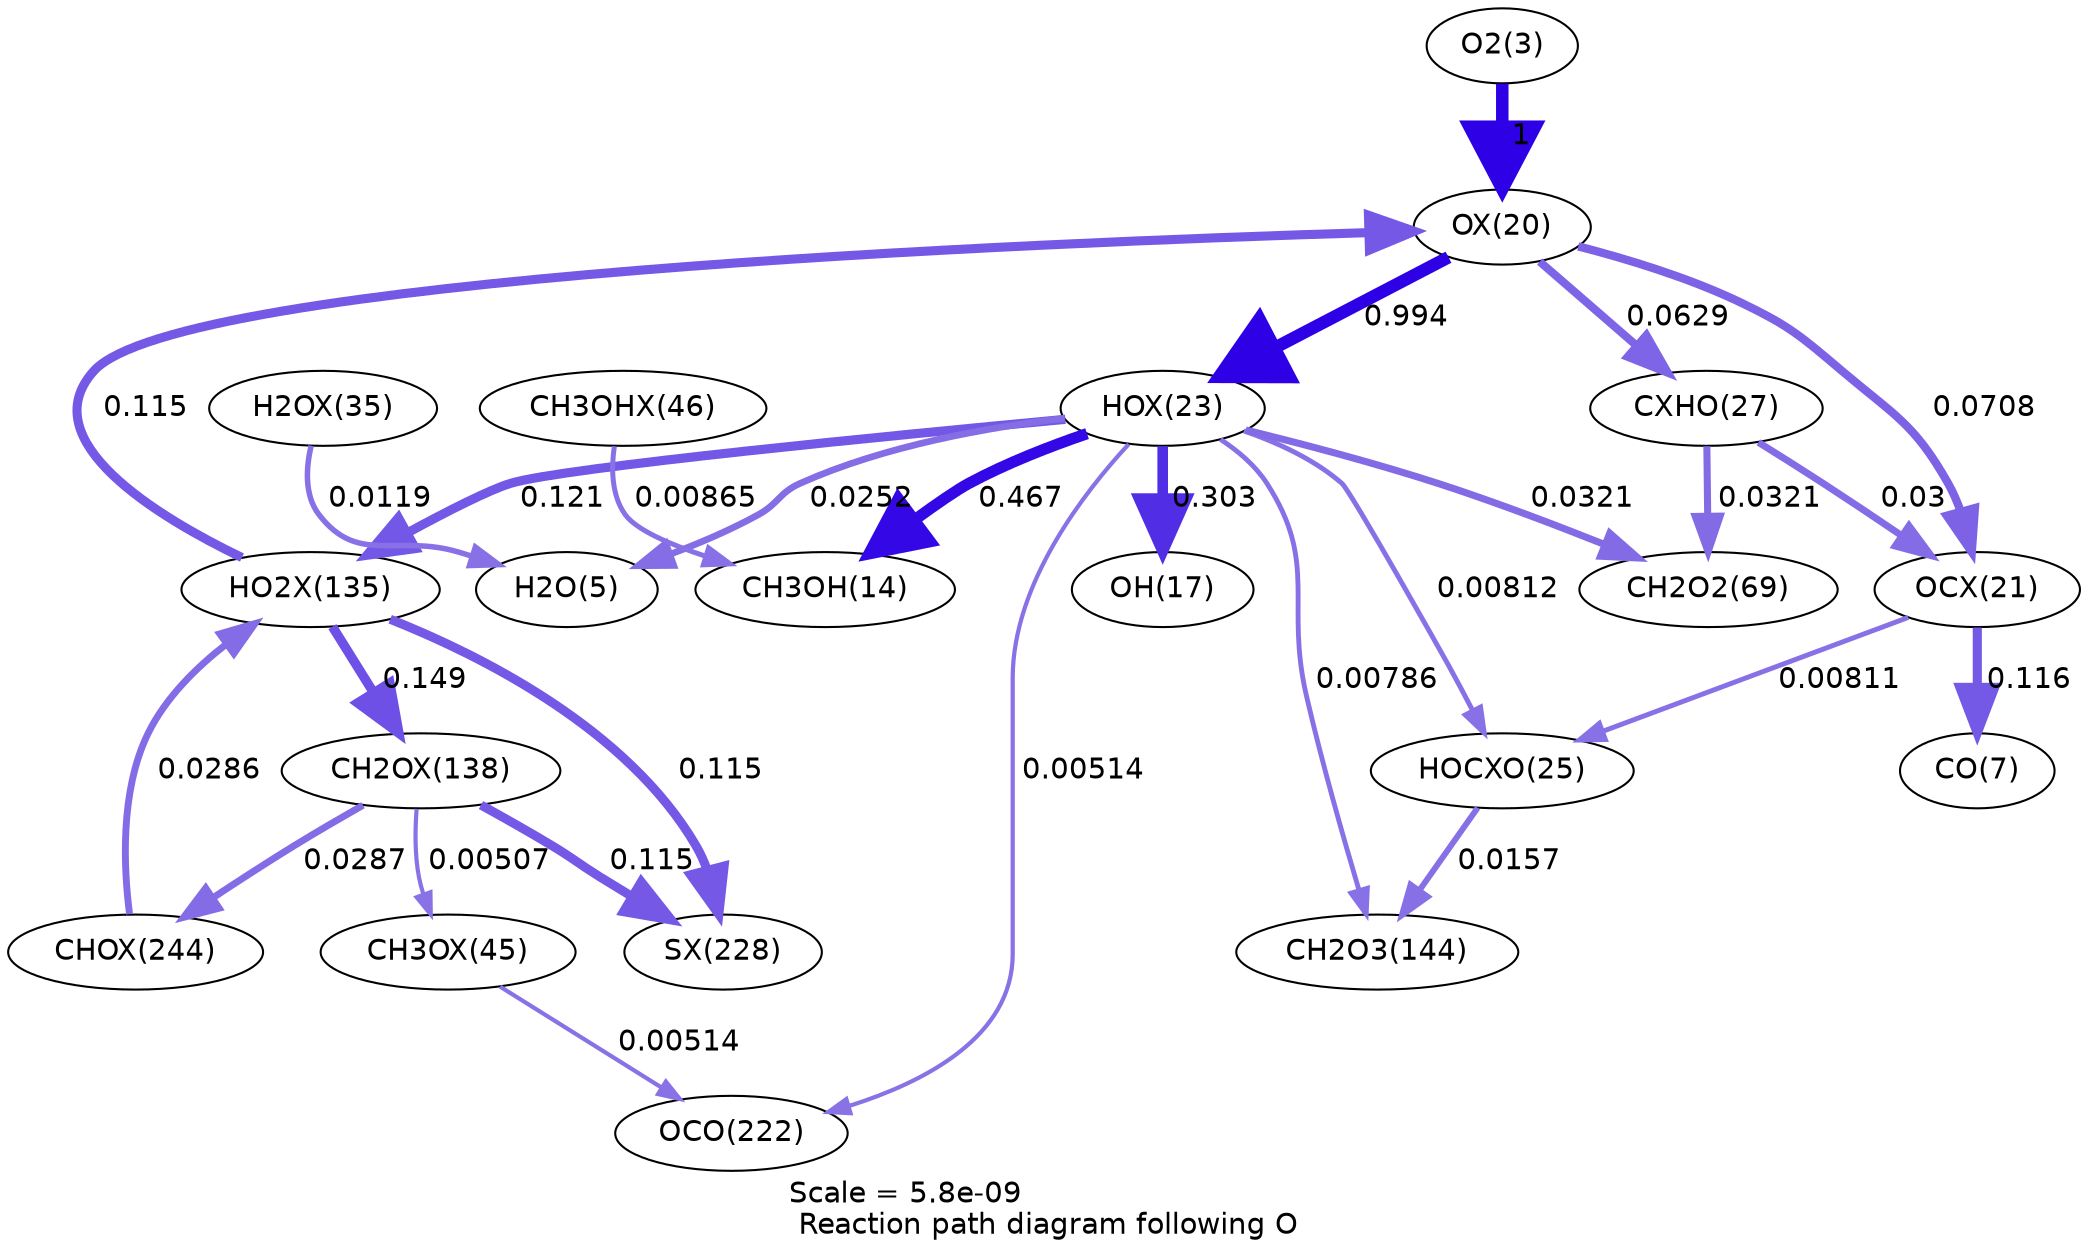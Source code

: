 digraph reaction_paths {
center=1;
s5 -> s28[fontname="Helvetica", penwidth=6, arrowsize=3, color="0.7, 1.5, 0.9"
, label=" 1"];
s28 -> s31[fontname="Helvetica", penwidth=6, arrowsize=3, color="0.7, 1.49, 0.9"
, label=" 0.994"];
s28 -> s35[fontname="Helvetica", penwidth=3.91, arrowsize=1.96, color="0.7, 0.563, 0.9"
, label=" 0.0629"];
s28 -> s29[fontname="Helvetica", penwidth=4, arrowsize=2, color="0.7, 0.571, 0.9"
, label=" 0.0708"];
s46 -> s28[fontname="Helvetica", penwidth=4.37, arrowsize=2.18, color="0.7, 0.615, 0.9"
, label=" 0.115"];
s31 -> s16[fontname="Helvetica", penwidth=5.43, arrowsize=2.71, color="0.7, 0.967, 0.9"
, label=" 0.467"];
s31 -> s19[fontname="Helvetica", penwidth=5.1, arrowsize=2.55, color="0.7, 0.803, 0.9"
, label=" 0.303"];
s31 -> s7[fontname="Helvetica", penwidth=3.22, arrowsize=1.61, color="0.7, 0.525, 0.9"
, label=" 0.0252"];
s31 -> s33[fontname="Helvetica", penwidth=2.37, arrowsize=1.18, color="0.7, 0.508, 0.9"
, label=" 0.00812"];
s31 -> s23[fontname="Helvetica", penwidth=2.34, arrowsize=1.17, color="0.7, 0.508, 0.9"
, label=" 0.00786"];
s31 -> s22[fontname="Helvetica", penwidth=3.4, arrowsize=1.7, color="0.7, 0.532, 0.9"
, label=" 0.0321"];
s31 -> s46[fontname="Helvetica", penwidth=4.4, arrowsize=2.2, color="0.7, 0.621, 0.9"
, label=" 0.121"];
s31 -> s24[fontname="Helvetica", penwidth=2.02, arrowsize=1.01, color="0.7, 0.505, 0.9"
, label=" 0.00514"];
s44 -> s16[fontname="Helvetica", penwidth=2.41, arrowsize=1.21, color="0.7, 0.509, 0.9"
, label=" 0.00865"];
s38 -> s7[fontname="Helvetica", penwidth=2.65, arrowsize=1.33, color="0.7, 0.512, 0.9"
, label=" 0.0119"];
s35 -> s29[fontname="Helvetica", penwidth=3.35, arrowsize=1.68, color="0.7, 0.53, 0.9"
, label=" 0.03"];
s35 -> s22[fontname="Helvetica", penwidth=3.4, arrowsize=1.7, color="0.7, 0.532, 0.9"
, label=" 0.0321"];
s29 -> s9[fontname="Helvetica", penwidth=4.37, arrowsize=2.19, color="0.7, 0.616, 0.9"
, label=" 0.116"];
s29 -> s33[fontname="Helvetica", penwidth=2.37, arrowsize=1.18, color="0.7, 0.508, 0.9"
, label=" 0.00811"];
s33 -> s23[fontname="Helvetica", penwidth=2.86, arrowsize=1.43, color="0.7, 0.516, 0.9"
, label=" 0.0157"];
s46 -> s53[fontname="Helvetica", penwidth=4.37, arrowsize=2.18, color="0.7, 0.615, 0.9"
, label=" 0.115"];
s46 -> s47[fontname="Helvetica", penwidth=4.56, arrowsize=2.28, color="0.7, 0.649, 0.9"
, label=" 0.149"];
s55 -> s46[fontname="Helvetica", penwidth=3.32, arrowsize=1.66, color="0.7, 0.529, 0.9"
, label=" 0.0286"];
s43 -> s24[fontname="Helvetica", penwidth=2.02, arrowsize=1.01, color="0.7, 0.505, 0.9"
, label=" 0.00514"];
s47 -> s43[fontname="Helvetica", penwidth=2.01, arrowsize=1.01, color="0.7, 0.505, 0.9"
, label=" 0.00507"];
s47 -> s53[fontname="Helvetica", penwidth=4.37, arrowsize=2.18, color="0.7, 0.615, 0.9"
, label=" 0.115"];
s47 -> s55[fontname="Helvetica", penwidth=3.32, arrowsize=1.66, color="0.7, 0.529, 0.9"
, label=" 0.0287"];
s5 [ fontname="Helvetica", label="O2(3)"];
s7 [ fontname="Helvetica", label="H2O(5)"];
s9 [ fontname="Helvetica", label="CO(7)"];
s16 [ fontname="Helvetica", label="CH3OH(14)"];
s19 [ fontname="Helvetica", label="OH(17)"];
s22 [ fontname="Helvetica", label="CH2O2(69)"];
s23 [ fontname="Helvetica", label="CH2O3(144)"];
s24 [ fontname="Helvetica", label="OCO(222)"];
s28 [ fontname="Helvetica", label="OX(20)"];
s29 [ fontname="Helvetica", label="OCX(21)"];
s31 [ fontname="Helvetica", label="HOX(23)"];
s33 [ fontname="Helvetica", label="HOCXO(25)"];
s35 [ fontname="Helvetica", label="CXHO(27)"];
s38 [ fontname="Helvetica", label="H2OX(35)"];
s43 [ fontname="Helvetica", label="CH3OX(45)"];
s44 [ fontname="Helvetica", label="CH3OHX(46)"];
s46 [ fontname="Helvetica", label="HO2X(135)"];
s47 [ fontname="Helvetica", label="CH2OX(138)"];
s53 [ fontname="Helvetica", label="SX(228)"];
s55 [ fontname="Helvetica", label="CHOX(244)"];
 label = "Scale = 5.8e-09\l Reaction path diagram following O";
 fontname = "Helvetica";
}
